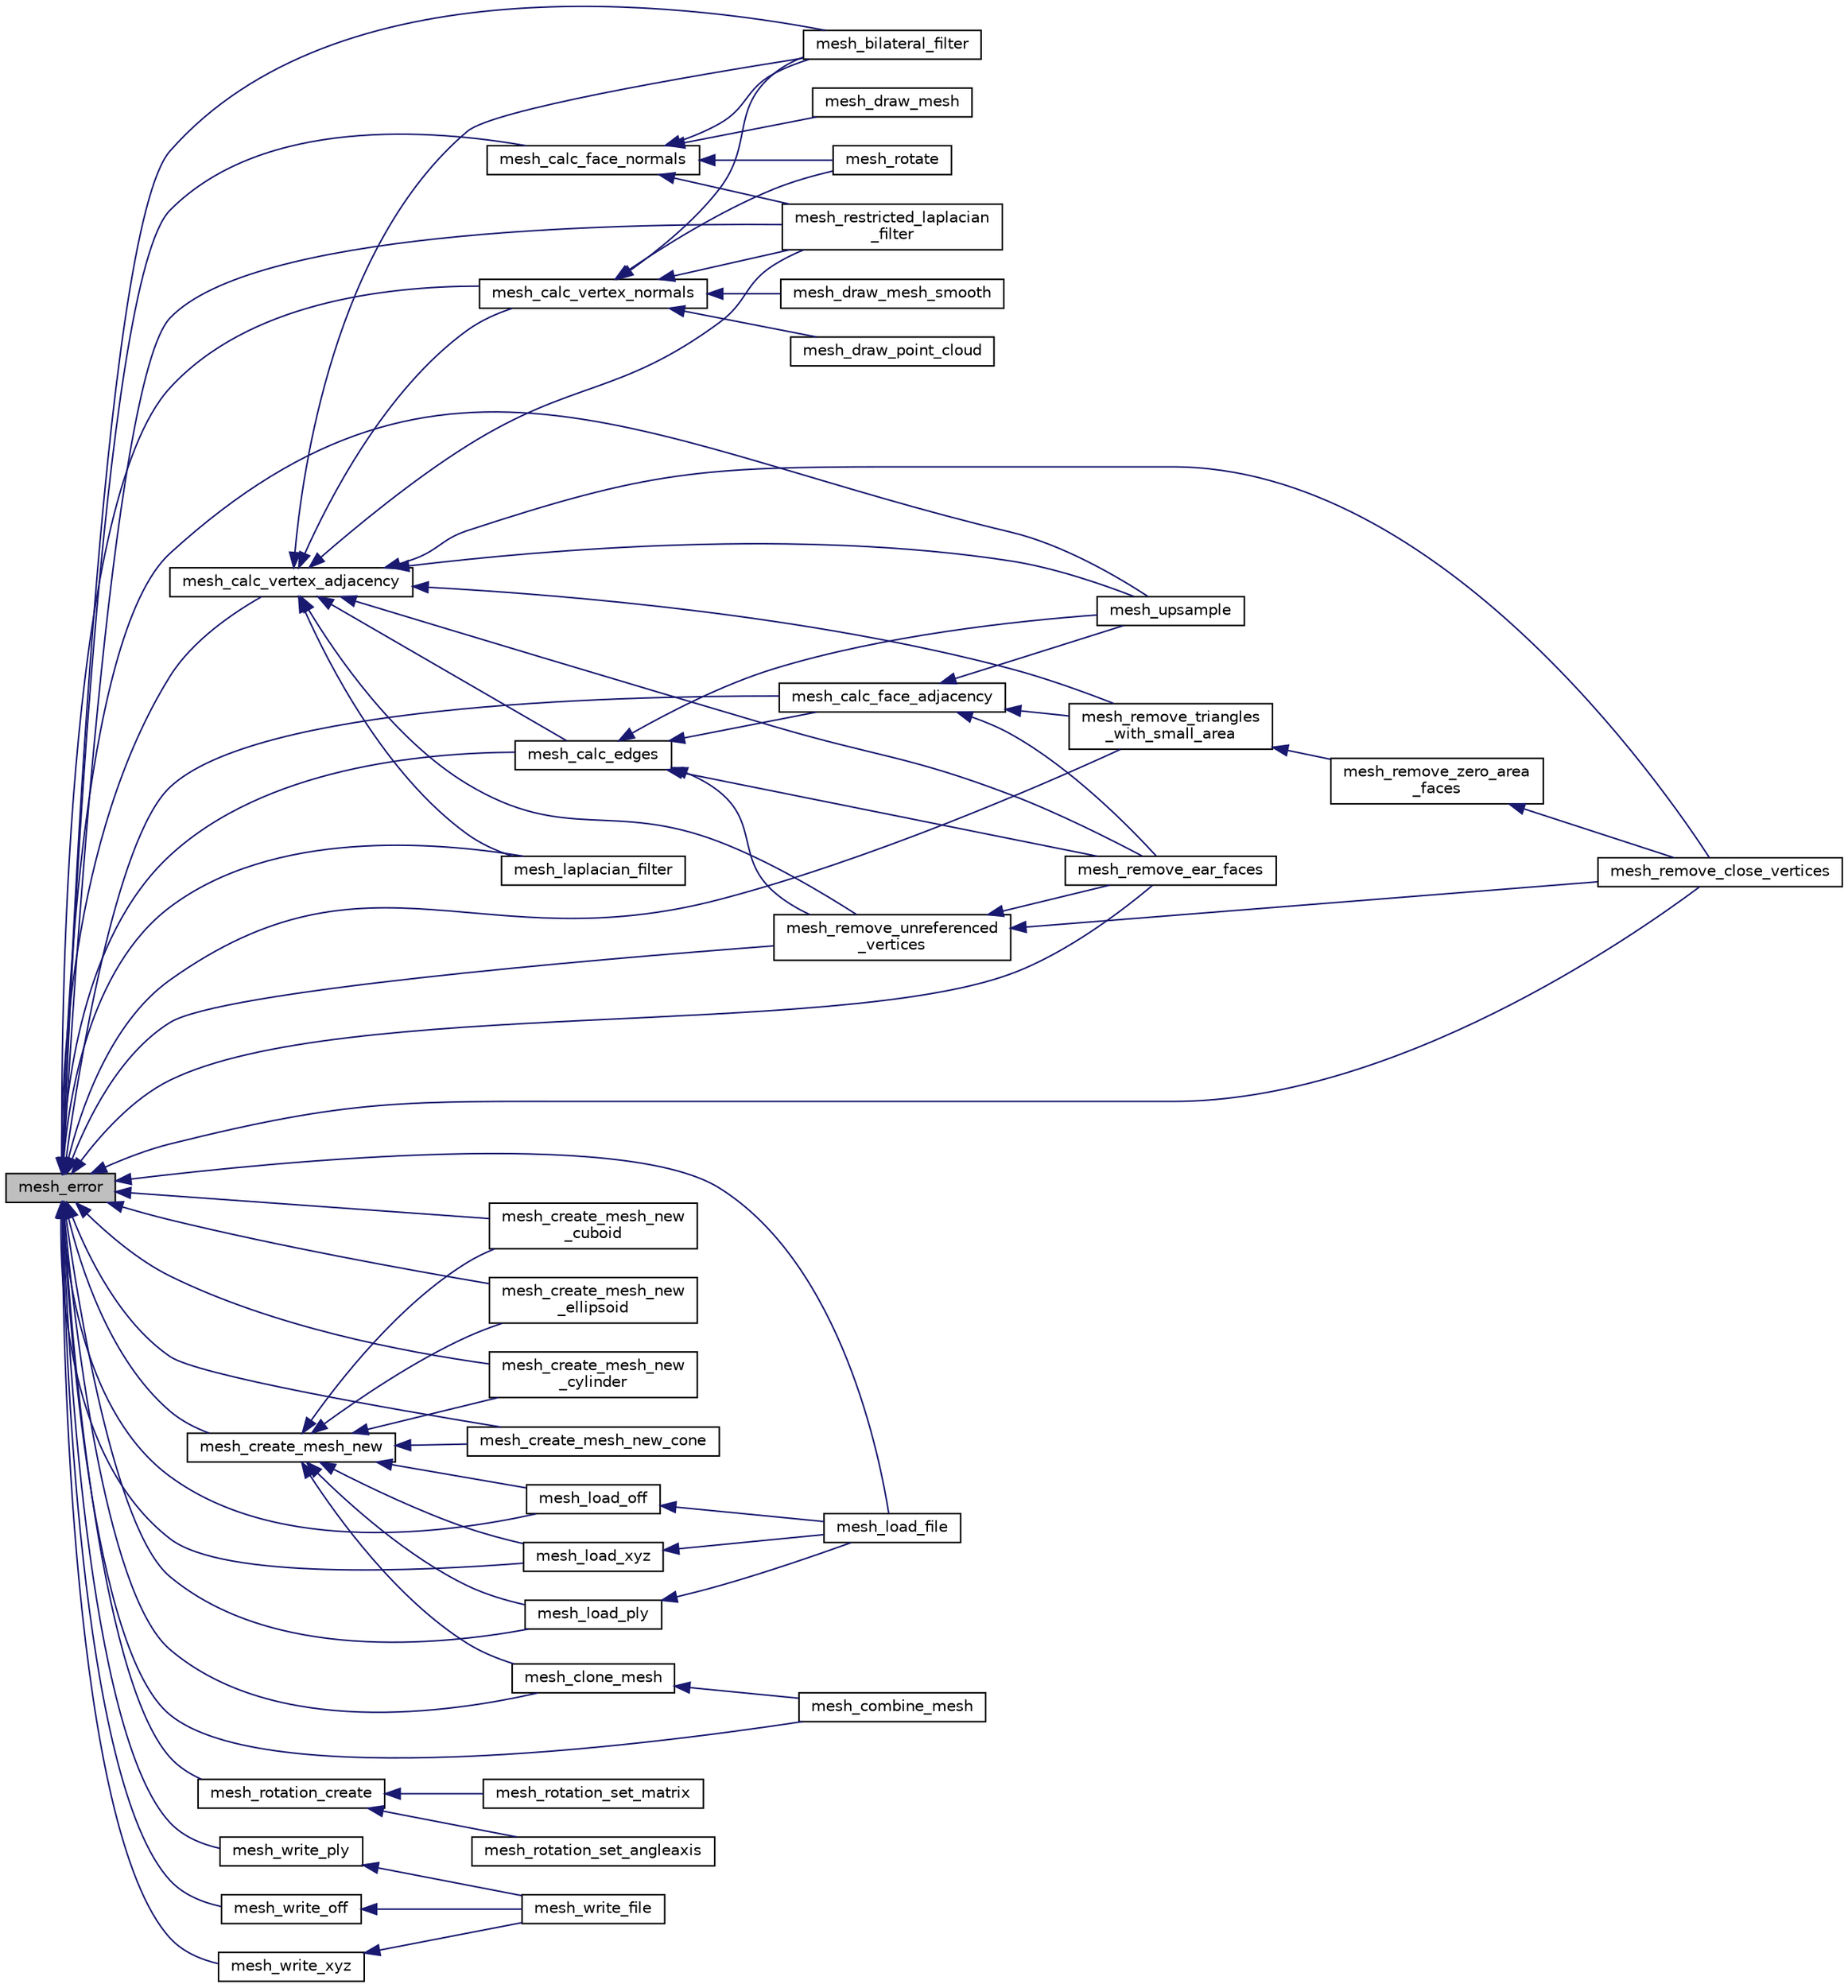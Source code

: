 digraph "mesh_error"
{
  edge [fontname="Helvetica",fontsize="10",labelfontname="Helvetica",labelfontsize="10"];
  node [fontname="Helvetica",fontsize="10",shape=record];
  rankdir="LR";
  Node1 [label="mesh_error",height=0.2,width=0.4,color="black", fillcolor="grey75", style="filled", fontcolor="black"];
  Node1 -> Node2 [dir="back",color="midnightblue",fontsize="10",style="solid",fontname="Helvetica"];
  Node2 [label="mesh_calc_vertex_normals",height=0.2,width=0.4,color="black", fillcolor="white", style="filled",URL="$meshlib_8h.html#a2a4546adf022e432511c0d4e3d04b800",tooltip="Computes vertex normals of a given mesh. "];
  Node2 -> Node3 [dir="back",color="midnightblue",fontsize="10",style="solid",fontname="Helvetica"];
  Node3 [label="mesh_draw_mesh_smooth",height=0.2,width=0.4,color="black", fillcolor="white", style="filled",URL="$meshlib_8h.html#add68bdf1873d73632658e6d9e754d23b",tooltip="Draws a given mesh in OpenGL context in smoothing shading. "];
  Node2 -> Node4 [dir="back",color="midnightblue",fontsize="10",style="solid",fontname="Helvetica"];
  Node4 [label="mesh_draw_point_cloud",height=0.2,width=0.4,color="black", fillcolor="white", style="filled",URL="$meshlib_8h.html#a4b336e5fc521aaab154924258999d8bd",tooltip="Draws a given mesh in OpenGL context as pointcloud. "];
  Node2 -> Node5 [dir="back",color="midnightblue",fontsize="10",style="solid",fontname="Helvetica"];
  Node5 [label="mesh_bilateral_filter",height=0.2,width=0.4,color="black", fillcolor="white", style="filled",URL="$meshlib_8h.html#a4450e694fecd7e0ff24eea4b8c3c6e04",tooltip="Mesh bilateral filter. "];
  Node2 -> Node6 [dir="back",color="midnightblue",fontsize="10",style="solid",fontname="Helvetica"];
  Node6 [label="mesh_restricted_laplacian\l_filter",height=0.2,width=0.4,color="black", fillcolor="white", style="filled",URL="$meshlib_8h.html#a0dc7ff83680410b8d1e19ecb10a87f26",tooltip="Restricted Mesh Laplacian filter. "];
  Node2 -> Node7 [dir="back",color="midnightblue",fontsize="10",style="solid",fontname="Helvetica"];
  Node7 [label="mesh_rotate",height=0.2,width=0.4,color="black", fillcolor="white", style="filled",URL="$meshlib_8h.html#a1351f04d409c0a79d8eaad83accdf7e3",tooltip="Rotates a mesh by a given rotation. "];
  Node1 -> Node8 [dir="back",color="midnightblue",fontsize="10",style="solid",fontname="Helvetica"];
  Node8 [label="mesh_calc_face_normals",height=0.2,width=0.4,color="black", fillcolor="white", style="filled",URL="$meshlib_8h.html#a6ce06d5e268653eacb5e06d7cfd2245f",tooltip="Computes face normals of a given mesh. "];
  Node8 -> Node9 [dir="back",color="midnightblue",fontsize="10",style="solid",fontname="Helvetica"];
  Node9 [label="mesh_draw_mesh",height=0.2,width=0.4,color="black", fillcolor="white", style="filled",URL="$meshlib_8h.html#ad978f0782db8619aa40df569daa60163",tooltip="Draws a given mesh in OpenGL context in flat shading. "];
  Node8 -> Node5 [dir="back",color="midnightblue",fontsize="10",style="solid",fontname="Helvetica"];
  Node8 -> Node6 [dir="back",color="midnightblue",fontsize="10",style="solid",fontname="Helvetica"];
  Node8 -> Node7 [dir="back",color="midnightblue",fontsize="10",style="solid",fontname="Helvetica"];
  Node1 -> Node10 [dir="back",color="midnightblue",fontsize="10",style="solid",fontname="Helvetica"];
  Node10 [label="mesh_calc_edges",height=0.2,width=0.4,color="black", fillcolor="white", style="filled",URL="$meshlib_8h.html#a3ad22077dc3514557cff41dcff5d7684",tooltip="Computes edges of a given mesh. "];
  Node10 -> Node11 [dir="back",color="midnightblue",fontsize="10",style="solid",fontname="Helvetica"];
  Node11 [label="mesh_calc_face_adjacency",height=0.2,width=0.4,color="black", fillcolor="white", style="filled",URL="$meshlib_8h.html#aa9bb55af4acb5abf0f24ed6779e4aef8",tooltip="Computes face adjacent faces of a given mesh. "];
  Node11 -> Node12 [dir="back",color="midnightblue",fontsize="10",style="solid",fontname="Helvetica"];
  Node12 [label="mesh_upsample",height=0.2,width=0.4,color="black", fillcolor="white", style="filled",URL="$meshlib_8h.html#a8ece88db914e1befbd892c0cd02b3ec0",tooltip="Upsamples a given mesh. "];
  Node11 -> Node13 [dir="back",color="midnightblue",fontsize="10",style="solid",fontname="Helvetica"];
  Node13 [label="mesh_remove_triangles\l_with_small_area",height=0.2,width=0.4,color="black", fillcolor="white", style="filled",URL="$meshlib_8h.html#a52526baa809ff92ae1a91a198b8bf635",tooltip="Removes triangles with area smaller than a given value. "];
  Node13 -> Node14 [dir="back",color="midnightblue",fontsize="10",style="solid",fontname="Helvetica"];
  Node14 [label="mesh_remove_zero_area\l_faces",height=0.2,width=0.4,color="black", fillcolor="white", style="filled",URL="$meshlib_8h.html#a654d367f5a2926200bd36718086a414a",tooltip="Removes triangles with zero area. "];
  Node14 -> Node15 [dir="back",color="midnightblue",fontsize="10",style="solid",fontname="Helvetica"];
  Node15 [label="mesh_remove_close_vertices",height=0.2,width=0.4,color="black", fillcolor="white", style="filled",URL="$meshlib_8h.html#aa2d9aff74a0f802bf49473a924c49b03",tooltip="Removes close vertices. "];
  Node11 -> Node16 [dir="back",color="midnightblue",fontsize="10",style="solid",fontname="Helvetica"];
  Node16 [label="mesh_remove_ear_faces",height=0.2,width=0.4,color="black", fillcolor="white", style="filled",URL="$meshlib_8h.html#ae8dc074787a804bdfa8b3776fb34e955",tooltip="Removes ear faces and connecting vertices. "];
  Node10 -> Node12 [dir="back",color="midnightblue",fontsize="10",style="solid",fontname="Helvetica"];
  Node10 -> Node17 [dir="back",color="midnightblue",fontsize="10",style="solid",fontname="Helvetica"];
  Node17 [label="mesh_remove_unreferenced\l_vertices",height=0.2,width=0.4,color="black", fillcolor="white", style="filled",URL="$meshlib_8h.html#a4379103b6a6f7bea892042e2835048af",tooltip="Removes unreferenced vertices. "];
  Node17 -> Node16 [dir="back",color="midnightblue",fontsize="10",style="solid",fontname="Helvetica"];
  Node17 -> Node15 [dir="back",color="midnightblue",fontsize="10",style="solid",fontname="Helvetica"];
  Node10 -> Node16 [dir="back",color="midnightblue",fontsize="10",style="solid",fontname="Helvetica"];
  Node1 -> Node18 [dir="back",color="midnightblue",fontsize="10",style="solid",fontname="Helvetica"];
  Node18 [label="mesh_calc_vertex_adjacency",height=0.2,width=0.4,color="black", fillcolor="white", style="filled",URL="$meshlib_8h.html#a8c226207891410dbc60108c649a1f63d",tooltip="Computes vertex adjacent faces of a given mesh. "];
  Node18 -> Node2 [dir="back",color="midnightblue",fontsize="10",style="solid",fontname="Helvetica"];
  Node18 -> Node10 [dir="back",color="midnightblue",fontsize="10",style="solid",fontname="Helvetica"];
  Node18 -> Node12 [dir="back",color="midnightblue",fontsize="10",style="solid",fontname="Helvetica"];
  Node18 -> Node13 [dir="back",color="midnightblue",fontsize="10",style="solid",fontname="Helvetica"];
  Node18 -> Node17 [dir="back",color="midnightblue",fontsize="10",style="solid",fontname="Helvetica"];
  Node18 -> Node16 [dir="back",color="midnightblue",fontsize="10",style="solid",fontname="Helvetica"];
  Node18 -> Node15 [dir="back",color="midnightblue",fontsize="10",style="solid",fontname="Helvetica"];
  Node18 -> Node5 [dir="back",color="midnightblue",fontsize="10",style="solid",fontname="Helvetica"];
  Node18 -> Node19 [dir="back",color="midnightblue",fontsize="10",style="solid",fontname="Helvetica"];
  Node19 [label="mesh_laplacian_filter",height=0.2,width=0.4,color="black", fillcolor="white", style="filled",URL="$meshlib_8h.html#a39f93b50de8e3700757c2f75e49d2004",tooltip="Mesh Laplacian filter. "];
  Node18 -> Node6 [dir="back",color="midnightblue",fontsize="10",style="solid",fontname="Helvetica"];
  Node1 -> Node11 [dir="back",color="midnightblue",fontsize="10",style="solid",fontname="Helvetica"];
  Node1 -> Node12 [dir="back",color="midnightblue",fontsize="10",style="solid",fontname="Helvetica"];
  Node1 -> Node13 [dir="back",color="midnightblue",fontsize="10",style="solid",fontname="Helvetica"];
  Node1 -> Node17 [dir="back",color="midnightblue",fontsize="10",style="solid",fontname="Helvetica"];
  Node1 -> Node16 [dir="back",color="midnightblue",fontsize="10",style="solid",fontname="Helvetica"];
  Node1 -> Node15 [dir="back",color="midnightblue",fontsize="10",style="solid",fontname="Helvetica"];
  Node1 -> Node20 [dir="back",color="midnightblue",fontsize="10",style="solid",fontname="Helvetica"];
  Node20 [label="mesh_create_mesh_new",height=0.2,width=0.4,color="black", fillcolor="white", style="filled",URL="$meshlib_8h.html#aabf92aa2e7bfdd316c45a6fd529e1a4b",tooltip="Creates a new mesh. "];
  Node20 -> Node21 [dir="back",color="midnightblue",fontsize="10",style="solid",fontname="Helvetica"];
  Node21 [label="mesh_create_mesh_new\l_cuboid",height=0.2,width=0.4,color="black", fillcolor="white", style="filled",URL="$meshlib_8h.html#a5fb992a4c6115aa8fbcbe1dfb4dfca57",tooltip="Creates a cuboid mesh. "];
  Node20 -> Node22 [dir="back",color="midnightblue",fontsize="10",style="solid",fontname="Helvetica"];
  Node22 [label="mesh_create_mesh_new\l_ellipsoid",height=0.2,width=0.4,color="black", fillcolor="white", style="filled",URL="$meshlib_8h.html#a1352aa6157e2eeb135702f3eeb676a4c",tooltip="Creates an ellipsoid mesh. "];
  Node20 -> Node23 [dir="back",color="midnightblue",fontsize="10",style="solid",fontname="Helvetica"];
  Node23 [label="mesh_create_mesh_new\l_cylinder",height=0.2,width=0.4,color="black", fillcolor="white", style="filled",URL="$meshlib_8h.html#a3122dbf2e31052b6ff79c788ce952d5e",tooltip="Creates a cylinder mesh. "];
  Node20 -> Node24 [dir="back",color="midnightblue",fontsize="10",style="solid",fontname="Helvetica"];
  Node24 [label="mesh_create_mesh_new_cone",height=0.2,width=0.4,color="black", fillcolor="white", style="filled",URL="$meshlib_8h.html#ab3679d0b7a036ce633c0f8cc78975562",tooltip="Creates a cone mesh. "];
  Node20 -> Node25 [dir="back",color="midnightblue",fontsize="10",style="solid",fontname="Helvetica"];
  Node25 [label="mesh_load_off",height=0.2,width=0.4,color="black", fillcolor="white", style="filled",URL="$meshlib_8h.html#ae2124240e6a8a21b86d603c7e7556c23",tooltip="Reads a mesh from an OFF file. "];
  Node25 -> Node26 [dir="back",color="midnightblue",fontsize="10",style="solid",fontname="Helvetica"];
  Node26 [label="mesh_load_file",height=0.2,width=0.4,color="black", fillcolor="white", style="filled",URL="$meshlib_8h.html#a5ec72a190e4d5e0af42897718babceb6",tooltip="Reads a mesh from an OFF/PLY/ASC/XYZ file. "];
  Node20 -> Node27 [dir="back",color="midnightblue",fontsize="10",style="solid",fontname="Helvetica"];
  Node27 [label="mesh_load_xyz",height=0.2,width=0.4,color="black", fillcolor="white", style="filled",URL="$meshlib_8h.html#a268e449d6ad74d76479f81787cc5a0d1",tooltip="Read a mesh from an ASC/XYZ file. "];
  Node27 -> Node26 [dir="back",color="midnightblue",fontsize="10",style="solid",fontname="Helvetica"];
  Node20 -> Node28 [dir="back",color="midnightblue",fontsize="10",style="solid",fontname="Helvetica"];
  Node28 [label="mesh_load_ply",height=0.2,width=0.4,color="black", fillcolor="white", style="filled",URL="$meshlib_8h.html#a868068a5187f98b5e9e08096accf6b51",tooltip="Reads a mesh from a PLY file. "];
  Node28 -> Node26 [dir="back",color="midnightblue",fontsize="10",style="solid",fontname="Helvetica"];
  Node20 -> Node29 [dir="back",color="midnightblue",fontsize="10",style="solid",fontname="Helvetica"];
  Node29 [label="mesh_clone_mesh",height=0.2,width=0.4,color="black", fillcolor="white", style="filled",URL="$meshops_8c.html#a69f3ba1af27dcbf10d386d27a3b44ebe",tooltip="Clones a given mesh into another mesh. "];
  Node29 -> Node30 [dir="back",color="midnightblue",fontsize="10",style="solid",fontname="Helvetica"];
  Node30 [label="mesh_combine_mesh",height=0.2,width=0.4,color="black", fillcolor="white", style="filled",URL="$meshops_8c.html#aa94db2c3e1e6d343053b625cf365b667",tooltip="Combines a given mesh with another given mesh. "];
  Node1 -> Node21 [dir="back",color="midnightblue",fontsize="10",style="solid",fontname="Helvetica"];
  Node1 -> Node22 [dir="back",color="midnightblue",fontsize="10",style="solid",fontname="Helvetica"];
  Node1 -> Node23 [dir="back",color="midnightblue",fontsize="10",style="solid",fontname="Helvetica"];
  Node1 -> Node24 [dir="back",color="midnightblue",fontsize="10",style="solid",fontname="Helvetica"];
  Node1 -> Node5 [dir="back",color="midnightblue",fontsize="10",style="solid",fontname="Helvetica"];
  Node1 -> Node19 [dir="back",color="midnightblue",fontsize="10",style="solid",fontname="Helvetica"];
  Node1 -> Node6 [dir="back",color="midnightblue",fontsize="10",style="solid",fontname="Helvetica"];
  Node1 -> Node26 [dir="back",color="midnightblue",fontsize="10",style="solid",fontname="Helvetica"];
  Node1 -> Node25 [dir="back",color="midnightblue",fontsize="10",style="solid",fontname="Helvetica"];
  Node1 -> Node27 [dir="back",color="midnightblue",fontsize="10",style="solid",fontname="Helvetica"];
  Node1 -> Node28 [dir="back",color="midnightblue",fontsize="10",style="solid",fontname="Helvetica"];
  Node1 -> Node29 [dir="back",color="midnightblue",fontsize="10",style="solid",fontname="Helvetica"];
  Node1 -> Node30 [dir="back",color="midnightblue",fontsize="10",style="solid",fontname="Helvetica"];
  Node1 -> Node31 [dir="back",color="midnightblue",fontsize="10",style="solid",fontname="Helvetica"];
  Node31 [label="mesh_rotation_create",height=0.2,width=0.4,color="black", fillcolor="white", style="filled",URL="$meshlib_8h.html#a6e0331552bd7f095fffad720fe970e28",tooltip="Creates a new rotation. "];
  Node31 -> Node32 [dir="back",color="midnightblue",fontsize="10",style="solid",fontname="Helvetica"];
  Node32 [label="mesh_rotation_set_matrix",height=0.2,width=0.4,color="black", fillcolor="white", style="filled",URL="$meshlib_8h.html#a16c629a7d44254469d9a268913dd8bf6",tooltip="Sets rotation from a matrix. "];
  Node31 -> Node33 [dir="back",color="midnightblue",fontsize="10",style="solid",fontname="Helvetica"];
  Node33 [label="mesh_rotation_set_angleaxis",height=0.2,width=0.4,color="black", fillcolor="white", style="filled",URL="$meshlib_8h.html#ad77915392ebb41eb7aaebce626a896e5",tooltip="Sets rotation from angle axis. "];
  Node1 -> Node34 [dir="back",color="midnightblue",fontsize="10",style="solid",fontname="Helvetica"];
  Node34 [label="mesh_write_off",height=0.2,width=0.4,color="black", fillcolor="white", style="filled",URL="$meshlib_8h.html#aa12f99c7d343b68c070a56cb6717bff0",tooltip="Write a mesh to an OFF file. "];
  Node34 -> Node35 [dir="back",color="midnightblue",fontsize="10",style="solid",fontname="Helvetica"];
  Node35 [label="mesh_write_file",height=0.2,width=0.4,color="black", fillcolor="white", style="filled",URL="$meshlib_8h.html#ad367b48ff3342d3ae56aea6e2300afe4",tooltip="Write a mesh to an OFF/PLY/ASC/XYZ file. "];
  Node1 -> Node36 [dir="back",color="midnightblue",fontsize="10",style="solid",fontname="Helvetica"];
  Node36 [label="mesh_write_xyz",height=0.2,width=0.4,color="black", fillcolor="white", style="filled",URL="$meshlib_8h.html#a346b5bf71edbe4d4fcf3ad4f5eedb57a",tooltip="Write a mesh to an XYZ file. "];
  Node36 -> Node35 [dir="back",color="midnightblue",fontsize="10",style="solid",fontname="Helvetica"];
  Node1 -> Node37 [dir="back",color="midnightblue",fontsize="10",style="solid",fontname="Helvetica"];
  Node37 [label="mesh_write_ply",height=0.2,width=0.4,color="black", fillcolor="white", style="filled",URL="$meshlib_8h.html#a720d89b615c369149b4bfe6998db8c19",tooltip="Write a mesh to an PLY file. "];
  Node37 -> Node35 [dir="back",color="midnightblue",fontsize="10",style="solid",fontname="Helvetica"];
}
